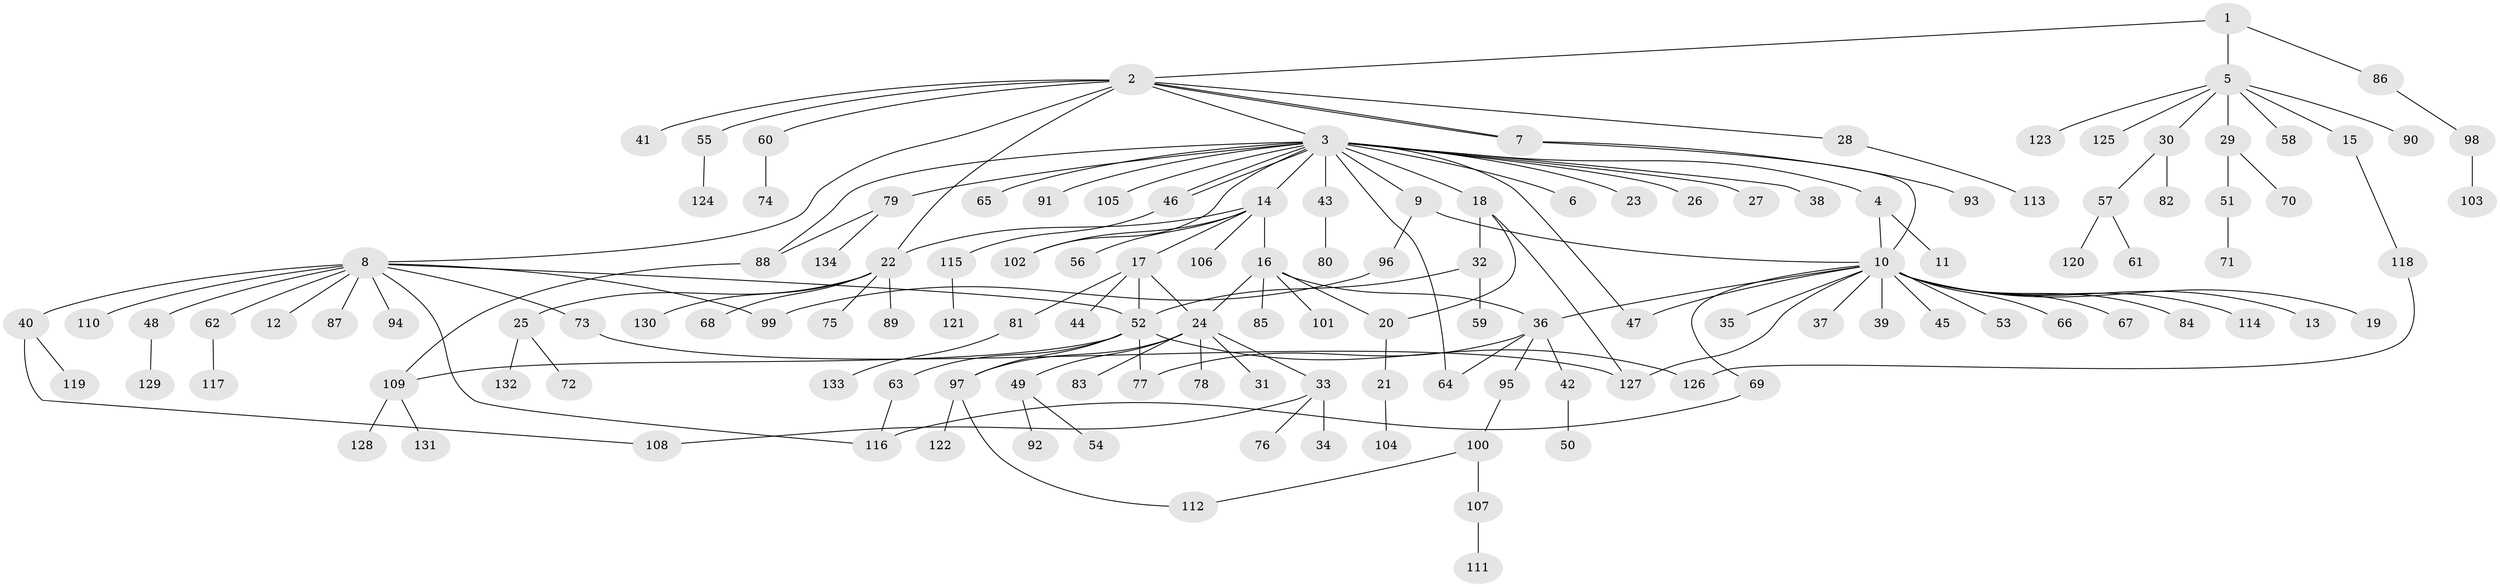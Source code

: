 // Generated by graph-tools (version 1.1) at 2025/14/03/09/25 04:14:46]
// undirected, 134 vertices, 158 edges
graph export_dot {
graph [start="1"]
  node [color=gray90,style=filled];
  1;
  2;
  3;
  4;
  5;
  6;
  7;
  8;
  9;
  10;
  11;
  12;
  13;
  14;
  15;
  16;
  17;
  18;
  19;
  20;
  21;
  22;
  23;
  24;
  25;
  26;
  27;
  28;
  29;
  30;
  31;
  32;
  33;
  34;
  35;
  36;
  37;
  38;
  39;
  40;
  41;
  42;
  43;
  44;
  45;
  46;
  47;
  48;
  49;
  50;
  51;
  52;
  53;
  54;
  55;
  56;
  57;
  58;
  59;
  60;
  61;
  62;
  63;
  64;
  65;
  66;
  67;
  68;
  69;
  70;
  71;
  72;
  73;
  74;
  75;
  76;
  77;
  78;
  79;
  80;
  81;
  82;
  83;
  84;
  85;
  86;
  87;
  88;
  89;
  90;
  91;
  92;
  93;
  94;
  95;
  96;
  97;
  98;
  99;
  100;
  101;
  102;
  103;
  104;
  105;
  106;
  107;
  108;
  109;
  110;
  111;
  112;
  113;
  114;
  115;
  116;
  117;
  118;
  119;
  120;
  121;
  122;
  123;
  124;
  125;
  126;
  127;
  128;
  129;
  130;
  131;
  132;
  133;
  134;
  1 -- 2;
  1 -- 5;
  1 -- 86;
  2 -- 3;
  2 -- 7;
  2 -- 7;
  2 -- 8;
  2 -- 22;
  2 -- 28;
  2 -- 41;
  2 -- 55;
  2 -- 60;
  3 -- 4;
  3 -- 6;
  3 -- 9;
  3 -- 14;
  3 -- 18;
  3 -- 23;
  3 -- 26;
  3 -- 27;
  3 -- 38;
  3 -- 43;
  3 -- 46;
  3 -- 46;
  3 -- 47;
  3 -- 64;
  3 -- 65;
  3 -- 79;
  3 -- 88;
  3 -- 91;
  3 -- 102;
  3 -- 105;
  4 -- 10;
  4 -- 11;
  5 -- 15;
  5 -- 29;
  5 -- 30;
  5 -- 58;
  5 -- 90;
  5 -- 123;
  5 -- 125;
  7 -- 10;
  7 -- 93;
  8 -- 12;
  8 -- 40;
  8 -- 48;
  8 -- 52;
  8 -- 62;
  8 -- 73;
  8 -- 87;
  8 -- 94;
  8 -- 99;
  8 -- 110;
  8 -- 116;
  9 -- 10;
  9 -- 96;
  10 -- 13;
  10 -- 19;
  10 -- 35;
  10 -- 36;
  10 -- 37;
  10 -- 39;
  10 -- 45;
  10 -- 47;
  10 -- 53;
  10 -- 66;
  10 -- 67;
  10 -- 69;
  10 -- 84;
  10 -- 114;
  10 -- 127;
  14 -- 16;
  14 -- 17;
  14 -- 22;
  14 -- 56;
  14 -- 102;
  14 -- 106;
  15 -- 118;
  16 -- 20;
  16 -- 24;
  16 -- 36;
  16 -- 85;
  16 -- 101;
  17 -- 24;
  17 -- 44;
  17 -- 52;
  17 -- 81;
  18 -- 20;
  18 -- 32;
  18 -- 127;
  20 -- 21;
  21 -- 104;
  22 -- 25;
  22 -- 68;
  22 -- 75;
  22 -- 89;
  22 -- 130;
  24 -- 31;
  24 -- 33;
  24 -- 49;
  24 -- 78;
  24 -- 83;
  24 -- 97;
  25 -- 72;
  25 -- 132;
  28 -- 113;
  29 -- 51;
  29 -- 70;
  30 -- 57;
  30 -- 82;
  32 -- 52;
  32 -- 59;
  33 -- 34;
  33 -- 76;
  33 -- 108;
  36 -- 42;
  36 -- 64;
  36 -- 77;
  36 -- 95;
  40 -- 108;
  40 -- 119;
  42 -- 50;
  43 -- 80;
  46 -- 115;
  48 -- 129;
  49 -- 54;
  49 -- 92;
  51 -- 71;
  52 -- 63;
  52 -- 77;
  52 -- 97;
  52 -- 109;
  52 -- 126;
  55 -- 124;
  57 -- 61;
  57 -- 120;
  60 -- 74;
  62 -- 117;
  63 -- 116;
  69 -- 116;
  73 -- 127;
  79 -- 88;
  79 -- 134;
  81 -- 133;
  86 -- 98;
  88 -- 109;
  95 -- 100;
  96 -- 99;
  97 -- 112;
  97 -- 122;
  98 -- 103;
  100 -- 107;
  100 -- 112;
  107 -- 111;
  109 -- 128;
  109 -- 131;
  115 -- 121;
  118 -- 126;
}
